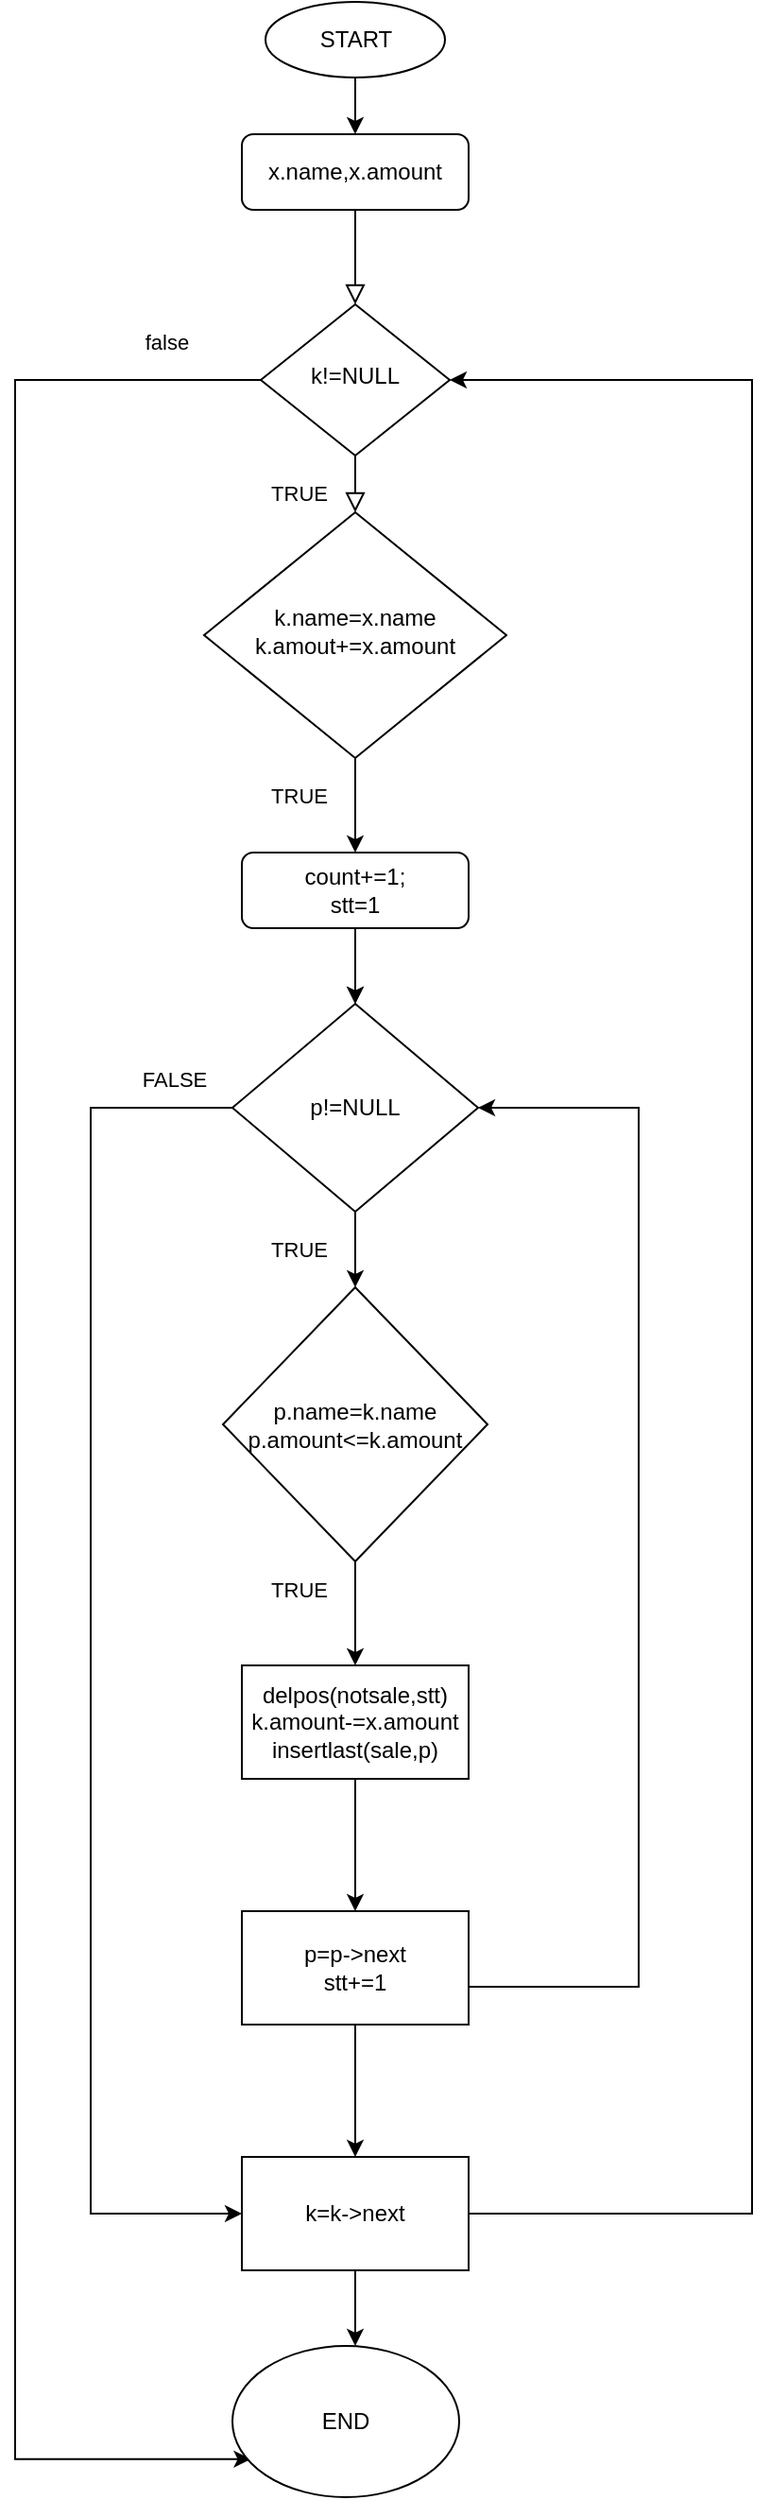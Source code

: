 <mxfile version="20.5.3" type="github">
  <diagram id="C5RBs43oDa-KdzZeNtuy" name="Page-1">
    <mxGraphModel dx="1200" dy="579" grid="1" gridSize="10" guides="1" tooltips="1" connect="1" arrows="1" fold="1" page="1" pageScale="1" pageWidth="1654" pageHeight="2336" math="0" shadow="0">
      <root>
        <mxCell id="WIyWlLk6GJQsqaUBKTNV-0" />
        <mxCell id="WIyWlLk6GJQsqaUBKTNV-1" parent="WIyWlLk6GJQsqaUBKTNV-0" />
        <mxCell id="F9qe83tli3RoLFb3Kxro-66" value="false" style="edgeStyle=orthogonalEdgeStyle;rounded=0;orthogonalLoop=1;jettySize=auto;html=1;entryX=0.081;entryY=0.749;entryDx=0;entryDy=0;entryPerimeter=0;" edge="1" parent="WIyWlLk6GJQsqaUBKTNV-1" source="F9qe83tli3RoLFb3Kxro-22" target="F9qe83tli3RoLFb3Kxro-55">
          <mxGeometry x="-0.926" y="-20" relative="1" as="geometry">
            <mxPoint x="40" y="1310" as="targetPoint" />
            <Array as="points">
              <mxPoint x="40" y="210" />
              <mxPoint x="40" y="1310" />
            </Array>
            <mxPoint as="offset" />
          </mxGeometry>
        </mxCell>
        <mxCell id="F9qe83tli3RoLFb3Kxro-18" value="" style="rounded=0;html=1;jettySize=auto;orthogonalLoop=1;fontSize=11;endArrow=block;endFill=0;endSize=8;strokeWidth=1;shadow=0;labelBackgroundColor=none;edgeStyle=orthogonalEdgeStyle;" edge="1" parent="WIyWlLk6GJQsqaUBKTNV-1" source="F9qe83tli3RoLFb3Kxro-19" target="F9qe83tli3RoLFb3Kxro-22">
          <mxGeometry relative="1" as="geometry" />
        </mxCell>
        <mxCell id="F9qe83tli3RoLFb3Kxro-19" value="x.name,x.amount" style="rounded=1;whiteSpace=wrap;html=1;fontSize=12;glass=0;strokeWidth=1;shadow=0;" vertex="1" parent="WIyWlLk6GJQsqaUBKTNV-1">
          <mxGeometry x="160" y="80" width="120" height="40" as="geometry" />
        </mxCell>
        <mxCell id="F9qe83tli3RoLFb3Kxro-20" value="TRUE" style="rounded=0;html=1;jettySize=auto;orthogonalLoop=1;fontSize=11;endArrow=block;endFill=0;endSize=8;strokeWidth=1;shadow=0;labelBackgroundColor=none;edgeStyle=orthogonalEdgeStyle;" edge="1" parent="WIyWlLk6GJQsqaUBKTNV-1" source="F9qe83tli3RoLFb3Kxro-22" target="F9qe83tli3RoLFb3Kxro-25">
          <mxGeometry x="0.6" y="-30" relative="1" as="geometry">
            <mxPoint as="offset" />
          </mxGeometry>
        </mxCell>
        <mxCell id="F9qe83tli3RoLFb3Kxro-22" value="k!=NULL" style="rhombus;whiteSpace=wrap;html=1;shadow=0;fontFamily=Helvetica;fontSize=12;align=center;strokeWidth=1;spacing=6;spacingTop=-4;" vertex="1" parent="WIyWlLk6GJQsqaUBKTNV-1">
          <mxGeometry x="170" y="170" width="100" height="80" as="geometry" />
        </mxCell>
        <mxCell id="F9qe83tli3RoLFb3Kxro-24" value="TRUE" style="edgeStyle=orthogonalEdgeStyle;rounded=0;orthogonalLoop=1;jettySize=auto;html=1;" edge="1" parent="WIyWlLk6GJQsqaUBKTNV-1" source="F9qe83tli3RoLFb3Kxro-25" target="F9qe83tli3RoLFb3Kxro-27">
          <mxGeometry x="-0.2" y="-30" relative="1" as="geometry">
            <mxPoint as="offset" />
          </mxGeometry>
        </mxCell>
        <mxCell id="F9qe83tli3RoLFb3Kxro-25" value="k.name=x.name&lt;br&gt;k.amout+=x.amount" style="rhombus;whiteSpace=wrap;html=1;shadow=0;fontFamily=Helvetica;fontSize=12;align=center;strokeWidth=1;spacing=6;spacingTop=-4;" vertex="1" parent="WIyWlLk6GJQsqaUBKTNV-1">
          <mxGeometry x="140" y="280" width="160" height="130" as="geometry" />
        </mxCell>
        <mxCell id="F9qe83tli3RoLFb3Kxro-43" style="edgeStyle=orthogonalEdgeStyle;rounded=0;orthogonalLoop=1;jettySize=auto;html=1;entryX=0.5;entryY=0;entryDx=0;entryDy=0;" edge="1" parent="WIyWlLk6GJQsqaUBKTNV-1" source="F9qe83tli3RoLFb3Kxro-27" target="F9qe83tli3RoLFb3Kxro-38">
          <mxGeometry relative="1" as="geometry" />
        </mxCell>
        <mxCell id="F9qe83tli3RoLFb3Kxro-62" value="" style="edgeStyle=orthogonalEdgeStyle;rounded=0;orthogonalLoop=1;jettySize=auto;html=1;" edge="1" parent="WIyWlLk6GJQsqaUBKTNV-1" source="F9qe83tli3RoLFb3Kxro-27" target="F9qe83tli3RoLFb3Kxro-38">
          <mxGeometry relative="1" as="geometry" />
        </mxCell>
        <mxCell id="F9qe83tli3RoLFb3Kxro-27" value="count+=1;&lt;br&gt;stt=1" style="rounded=1;whiteSpace=wrap;html=1;fontSize=12;glass=0;strokeWidth=1;shadow=0;" vertex="1" parent="WIyWlLk6GJQsqaUBKTNV-1">
          <mxGeometry x="160" y="460" width="120" height="40" as="geometry" />
        </mxCell>
        <mxCell id="F9qe83tli3RoLFb3Kxro-29" value="TRUE" style="edgeStyle=orthogonalEdgeStyle;rounded=0;orthogonalLoop=1;jettySize=auto;html=1;entryX=0.5;entryY=0;entryDx=0;entryDy=0;" edge="1" parent="WIyWlLk6GJQsqaUBKTNV-1" source="F9qe83tli3RoLFb3Kxro-30" target="F9qe83tli3RoLFb3Kxro-32">
          <mxGeometry x="-0.455" y="-30" relative="1" as="geometry">
            <mxPoint as="offset" />
          </mxGeometry>
        </mxCell>
        <mxCell id="F9qe83tli3RoLFb3Kxro-30" value="p.name=k.name&lt;br&gt;p.amount&amp;lt;=k.amount" style="rhombus;whiteSpace=wrap;html=1;" vertex="1" parent="WIyWlLk6GJQsqaUBKTNV-1">
          <mxGeometry x="150" y="690" width="140" height="145" as="geometry" />
        </mxCell>
        <mxCell id="F9qe83tli3RoLFb3Kxro-31" style="edgeStyle=orthogonalEdgeStyle;rounded=0;orthogonalLoop=1;jettySize=auto;html=1;" edge="1" parent="WIyWlLk6GJQsqaUBKTNV-1" source="F9qe83tli3RoLFb3Kxro-32" target="F9qe83tli3RoLFb3Kxro-34">
          <mxGeometry relative="1" as="geometry" />
        </mxCell>
        <mxCell id="F9qe83tli3RoLFb3Kxro-32" value="delpos(notsale,stt)&lt;br&gt;k.amount-=x.amount&lt;br&gt;insertlast(sale,p)" style="rounded=0;whiteSpace=wrap;html=1;" vertex="1" parent="WIyWlLk6GJQsqaUBKTNV-1">
          <mxGeometry x="160" y="890" width="120" height="60" as="geometry" />
        </mxCell>
        <mxCell id="F9qe83tli3RoLFb3Kxro-33" style="edgeStyle=orthogonalEdgeStyle;rounded=0;orthogonalLoop=1;jettySize=auto;html=1;" edge="1" parent="WIyWlLk6GJQsqaUBKTNV-1" source="F9qe83tli3RoLFb3Kxro-34" target="F9qe83tli3RoLFb3Kxro-35">
          <mxGeometry relative="1" as="geometry" />
        </mxCell>
        <mxCell id="F9qe83tli3RoLFb3Kxro-50" style="edgeStyle=orthogonalEdgeStyle;rounded=0;orthogonalLoop=1;jettySize=auto;html=1;entryX=1;entryY=0.5;entryDx=0;entryDy=0;" edge="1" parent="WIyWlLk6GJQsqaUBKTNV-1" source="F9qe83tli3RoLFb3Kxro-34" target="F9qe83tli3RoLFb3Kxro-38">
          <mxGeometry relative="1" as="geometry">
            <mxPoint x="40" y="600" as="targetPoint" />
            <Array as="points">
              <mxPoint x="370" y="1060" />
              <mxPoint x="370" y="595" />
            </Array>
          </mxGeometry>
        </mxCell>
        <mxCell id="F9qe83tli3RoLFb3Kxro-34" value="p=p-&amp;gt;next&lt;br&gt;stt+=1" style="rounded=0;whiteSpace=wrap;html=1;" vertex="1" parent="WIyWlLk6GJQsqaUBKTNV-1">
          <mxGeometry x="160" y="1020" width="120" height="60" as="geometry" />
        </mxCell>
        <mxCell id="F9qe83tli3RoLFb3Kxro-45" style="edgeStyle=orthogonalEdgeStyle;rounded=0;orthogonalLoop=1;jettySize=auto;html=1;entryX=1;entryY=0.5;entryDx=0;entryDy=0;" edge="1" parent="WIyWlLk6GJQsqaUBKTNV-1" source="F9qe83tli3RoLFb3Kxro-35" target="F9qe83tli3RoLFb3Kxro-22">
          <mxGeometry relative="1" as="geometry">
            <mxPoint x="430" y="210" as="targetPoint" />
            <Array as="points">
              <mxPoint x="430" y="1180" />
              <mxPoint x="430" y="210" />
            </Array>
          </mxGeometry>
        </mxCell>
        <mxCell id="F9qe83tli3RoLFb3Kxro-53" style="edgeStyle=orthogonalEdgeStyle;rounded=0;orthogonalLoop=1;jettySize=auto;html=1;" edge="1" parent="WIyWlLk6GJQsqaUBKTNV-1" source="F9qe83tli3RoLFb3Kxro-35">
          <mxGeometry relative="1" as="geometry">
            <mxPoint x="220" y="1250" as="targetPoint" />
          </mxGeometry>
        </mxCell>
        <mxCell id="F9qe83tli3RoLFb3Kxro-35" value="k=k-&amp;gt;next" style="rounded=0;whiteSpace=wrap;html=1;" vertex="1" parent="WIyWlLk6GJQsqaUBKTNV-1">
          <mxGeometry x="160" y="1150" width="120" height="60" as="geometry" />
        </mxCell>
        <mxCell id="F9qe83tli3RoLFb3Kxro-42" value="TRUE" style="edgeStyle=orthogonalEdgeStyle;rounded=0;orthogonalLoop=1;jettySize=auto;html=1;entryX=0.5;entryY=0;entryDx=0;entryDy=0;" edge="1" parent="WIyWlLk6GJQsqaUBKTNV-1" source="F9qe83tli3RoLFb3Kxro-38" target="F9qe83tli3RoLFb3Kxro-30">
          <mxGeometry y="-30" relative="1" as="geometry">
            <mxPoint as="offset" />
          </mxGeometry>
        </mxCell>
        <mxCell id="F9qe83tli3RoLFb3Kxro-64" value="FALSE" style="edgeStyle=orthogonalEdgeStyle;rounded=0;orthogonalLoop=1;jettySize=auto;html=1;entryX=0;entryY=0.5;entryDx=0;entryDy=0;" edge="1" parent="WIyWlLk6GJQsqaUBKTNV-1" source="F9qe83tli3RoLFb3Kxro-38" target="F9qe83tli3RoLFb3Kxro-35">
          <mxGeometry x="-0.916" y="-15" relative="1" as="geometry">
            <mxPoint x="80" y="1280" as="targetPoint" />
            <Array as="points">
              <mxPoint x="80" y="595" />
              <mxPoint x="80" y="1180" />
            </Array>
            <mxPoint as="offset" />
          </mxGeometry>
        </mxCell>
        <mxCell id="F9qe83tli3RoLFb3Kxro-38" value="p!=NULL" style="rhombus;whiteSpace=wrap;html=1;" vertex="1" parent="WIyWlLk6GJQsqaUBKTNV-1">
          <mxGeometry x="155" y="540" width="130" height="110" as="geometry" />
        </mxCell>
        <mxCell id="F9qe83tli3RoLFb3Kxro-55" value="END" style="ellipse;whiteSpace=wrap;html=1;" vertex="1" parent="WIyWlLk6GJQsqaUBKTNV-1">
          <mxGeometry x="155" y="1250" width="120" height="80" as="geometry" />
        </mxCell>
        <mxCell id="F9qe83tli3RoLFb3Kxro-57" style="edgeStyle=orthogonalEdgeStyle;rounded=0;orthogonalLoop=1;jettySize=auto;html=1;entryX=0.5;entryY=0;entryDx=0;entryDy=0;" edge="1" parent="WIyWlLk6GJQsqaUBKTNV-1" source="F9qe83tli3RoLFb3Kxro-56" target="F9qe83tli3RoLFb3Kxro-19">
          <mxGeometry relative="1" as="geometry" />
        </mxCell>
        <mxCell id="F9qe83tli3RoLFb3Kxro-56" value="START" style="ellipse;whiteSpace=wrap;html=1;" vertex="1" parent="WIyWlLk6GJQsqaUBKTNV-1">
          <mxGeometry x="172.5" y="10" width="95" height="40" as="geometry" />
        </mxCell>
      </root>
    </mxGraphModel>
  </diagram>
</mxfile>
